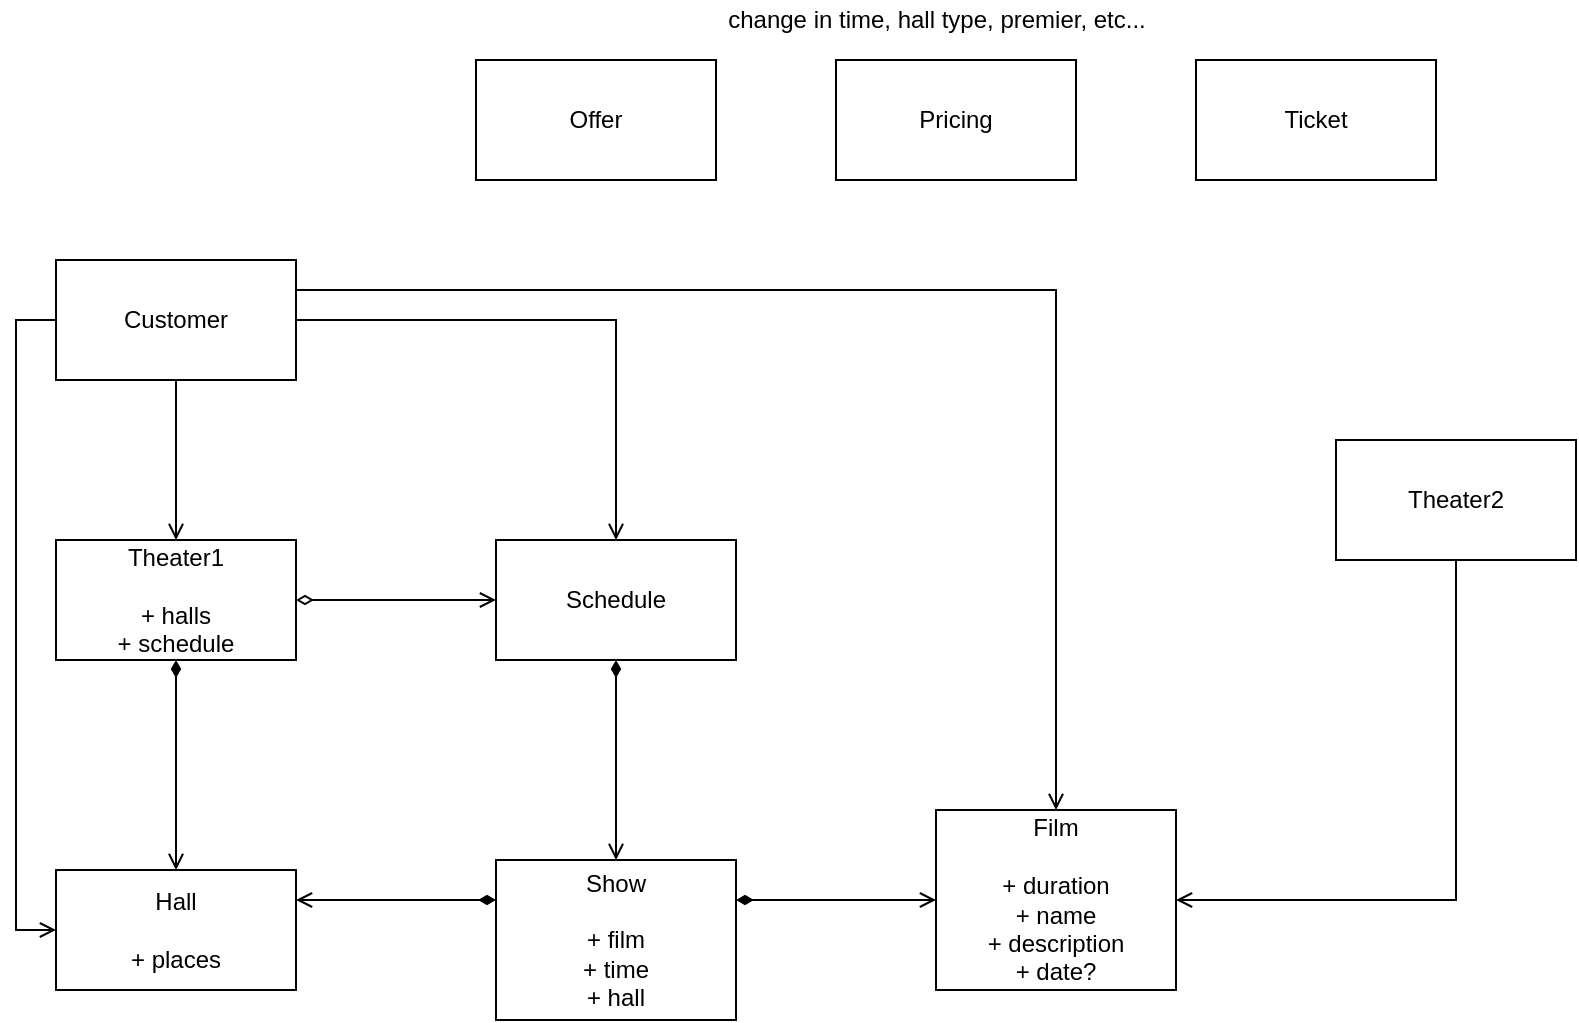 <mxfile version="14.2.4" type="github">
  <diagram id="XUp5C-NoZWZrKDnWrXrD" name="Page-1">
    <mxGraphModel dx="865" dy="1626" grid="1" gridSize="10" guides="1" tooltips="1" connect="1" arrows="1" fold="1" page="1" pageScale="1" pageWidth="827" pageHeight="1169" math="0" shadow="0">
      <root>
        <mxCell id="0" />
        <mxCell id="1" parent="0" />
        <mxCell id="sEvrqUnNfx4oeJju05TA-16" style="edgeStyle=orthogonalEdgeStyle;rounded=0;orthogonalLoop=1;jettySize=auto;html=1;exitX=0.5;exitY=1;exitDx=0;exitDy=0;entryX=0.5;entryY=0;entryDx=0;entryDy=0;startArrow=none;startFill=0;endArrow=open;endFill=0;" edge="1" parent="1" source="sEvrqUnNfx4oeJju05TA-1" target="sEvrqUnNfx4oeJju05TA-6">
          <mxGeometry relative="1" as="geometry" />
        </mxCell>
        <mxCell id="sEvrqUnNfx4oeJju05TA-17" style="edgeStyle=orthogonalEdgeStyle;rounded=0;orthogonalLoop=1;jettySize=auto;html=1;exitX=1;exitY=0.5;exitDx=0;exitDy=0;entryX=0.5;entryY=0;entryDx=0;entryDy=0;startArrow=none;startFill=0;endArrow=open;endFill=0;" edge="1" parent="1" source="sEvrqUnNfx4oeJju05TA-1" target="sEvrqUnNfx4oeJju05TA-3">
          <mxGeometry relative="1" as="geometry" />
        </mxCell>
        <mxCell id="sEvrqUnNfx4oeJju05TA-18" style="edgeStyle=orthogonalEdgeStyle;rounded=0;orthogonalLoop=1;jettySize=auto;html=1;exitX=1;exitY=0.25;exitDx=0;exitDy=0;entryX=0.5;entryY=0;entryDx=0;entryDy=0;startArrow=none;startFill=0;endArrow=open;endFill=0;" edge="1" parent="1" source="sEvrqUnNfx4oeJju05TA-1" target="sEvrqUnNfx4oeJju05TA-8">
          <mxGeometry relative="1" as="geometry" />
        </mxCell>
        <mxCell id="sEvrqUnNfx4oeJju05TA-19" style="edgeStyle=orthogonalEdgeStyle;rounded=0;orthogonalLoop=1;jettySize=auto;html=1;exitX=0;exitY=0.5;exitDx=0;exitDy=0;entryX=0;entryY=0.5;entryDx=0;entryDy=0;startArrow=none;startFill=0;endArrow=open;endFill=0;" edge="1" parent="1" source="sEvrqUnNfx4oeJju05TA-1" target="sEvrqUnNfx4oeJju05TA-2">
          <mxGeometry relative="1" as="geometry" />
        </mxCell>
        <mxCell id="sEvrqUnNfx4oeJju05TA-1" value="Customer" style="rounded=0;whiteSpace=wrap;html=1;" vertex="1" parent="1">
          <mxGeometry x="30" y="20" width="120" height="60" as="geometry" />
        </mxCell>
        <mxCell id="sEvrqUnNfx4oeJju05TA-2" value="Hall&lt;br&gt;&lt;br&gt;+ places" style="rounded=0;whiteSpace=wrap;html=1;" vertex="1" parent="1">
          <mxGeometry x="30" y="325" width="120" height="60" as="geometry" />
        </mxCell>
        <mxCell id="sEvrqUnNfx4oeJju05TA-13" style="edgeStyle=orthogonalEdgeStyle;rounded=0;orthogonalLoop=1;jettySize=auto;html=1;exitX=0.5;exitY=1;exitDx=0;exitDy=0;entryX=0.5;entryY=0;entryDx=0;entryDy=0;startArrow=diamondThin;startFill=1;endArrow=open;endFill=0;" edge="1" parent="1" source="sEvrqUnNfx4oeJju05TA-3" target="sEvrqUnNfx4oeJju05TA-7">
          <mxGeometry relative="1" as="geometry" />
        </mxCell>
        <mxCell id="sEvrqUnNfx4oeJju05TA-3" value="Schedule" style="rounded=0;whiteSpace=wrap;html=1;" vertex="1" parent="1">
          <mxGeometry x="250" y="160" width="120" height="60" as="geometry" />
        </mxCell>
        <mxCell id="sEvrqUnNfx4oeJju05TA-4" value="Ticket" style="rounded=0;whiteSpace=wrap;html=1;" vertex="1" parent="1">
          <mxGeometry x="600" y="-80" width="120" height="60" as="geometry" />
        </mxCell>
        <mxCell id="sEvrqUnNfx4oeJju05TA-11" style="edgeStyle=orthogonalEdgeStyle;rounded=0;orthogonalLoop=1;jettySize=auto;html=1;exitX=0.5;exitY=1;exitDx=0;exitDy=0;entryX=0.5;entryY=0;entryDx=0;entryDy=0;startArrow=diamondThin;startFill=1;endArrow=open;endFill=0;" edge="1" parent="1" source="sEvrqUnNfx4oeJju05TA-6" target="sEvrqUnNfx4oeJju05TA-2">
          <mxGeometry relative="1" as="geometry" />
        </mxCell>
        <mxCell id="sEvrqUnNfx4oeJju05TA-12" style="edgeStyle=orthogonalEdgeStyle;rounded=0;orthogonalLoop=1;jettySize=auto;html=1;exitX=1;exitY=0.5;exitDx=0;exitDy=0;entryX=0;entryY=0.5;entryDx=0;entryDy=0;startArrow=diamondThin;startFill=0;endArrow=open;endFill=0;" edge="1" parent="1" source="sEvrqUnNfx4oeJju05TA-6" target="sEvrqUnNfx4oeJju05TA-3">
          <mxGeometry relative="1" as="geometry" />
        </mxCell>
        <mxCell id="sEvrqUnNfx4oeJju05TA-6" value="Theater1&lt;br&gt;&lt;br&gt;+ halls&lt;br&gt;+ schedule" style="rounded=0;whiteSpace=wrap;html=1;" vertex="1" parent="1">
          <mxGeometry x="30" y="160" width="120" height="60" as="geometry" />
        </mxCell>
        <mxCell id="sEvrqUnNfx4oeJju05TA-14" style="edgeStyle=orthogonalEdgeStyle;rounded=0;orthogonalLoop=1;jettySize=auto;html=1;exitX=1;exitY=0.25;exitDx=0;exitDy=0;startArrow=diamondThin;startFill=1;endArrow=open;endFill=0;entryX=0;entryY=0.5;entryDx=0;entryDy=0;" edge="1" parent="1" source="sEvrqUnNfx4oeJju05TA-7" target="sEvrqUnNfx4oeJju05TA-8">
          <mxGeometry relative="1" as="geometry">
            <mxPoint x="440" y="320" as="targetPoint" />
          </mxGeometry>
        </mxCell>
        <mxCell id="sEvrqUnNfx4oeJju05TA-15" style="edgeStyle=orthogonalEdgeStyle;rounded=0;orthogonalLoop=1;jettySize=auto;html=1;exitX=0;exitY=0.25;exitDx=0;exitDy=0;entryX=1;entryY=0.25;entryDx=0;entryDy=0;startArrow=diamondThin;startFill=1;endArrow=open;endFill=0;" edge="1" parent="1" source="sEvrqUnNfx4oeJju05TA-7" target="sEvrqUnNfx4oeJju05TA-2">
          <mxGeometry relative="1" as="geometry" />
        </mxCell>
        <mxCell id="sEvrqUnNfx4oeJju05TA-7" value="Show&lt;br&gt;&lt;br&gt;+ film&lt;br&gt;+ time&lt;br&gt;+ hall" style="rounded=0;whiteSpace=wrap;html=1;" vertex="1" parent="1">
          <mxGeometry x="250" y="320" width="120" height="80" as="geometry" />
        </mxCell>
        <mxCell id="sEvrqUnNfx4oeJju05TA-8" value="Film&lt;br&gt;&lt;br&gt;+ duration&lt;br&gt;+ name&lt;br&gt;+ description&lt;br&gt;+ date?" style="rounded=0;whiteSpace=wrap;html=1;" vertex="1" parent="1">
          <mxGeometry x="470" y="295" width="120" height="90" as="geometry" />
        </mxCell>
        <mxCell id="sEvrqUnNfx4oeJju05TA-9" value="Offer" style="rounded=0;whiteSpace=wrap;html=1;" vertex="1" parent="1">
          <mxGeometry x="240" y="-80" width="120" height="60" as="geometry" />
        </mxCell>
        <mxCell id="sEvrqUnNfx4oeJju05TA-23" style="edgeStyle=orthogonalEdgeStyle;rounded=0;orthogonalLoop=1;jettySize=auto;html=1;exitX=0.5;exitY=1;exitDx=0;exitDy=0;entryX=1;entryY=0.5;entryDx=0;entryDy=0;startArrow=none;startFill=0;endArrow=open;endFill=0;" edge="1" parent="1" source="sEvrqUnNfx4oeJju05TA-10" target="sEvrqUnNfx4oeJju05TA-8">
          <mxGeometry relative="1" as="geometry" />
        </mxCell>
        <mxCell id="sEvrqUnNfx4oeJju05TA-10" value="Theater2" style="whiteSpace=wrap;html=1;" vertex="1" parent="1">
          <mxGeometry x="670" y="110" width="120" height="60" as="geometry" />
        </mxCell>
        <mxCell id="sEvrqUnNfx4oeJju05TA-21" value="Pricing" style="rounded=0;whiteSpace=wrap;html=1;" vertex="1" parent="1">
          <mxGeometry x="420" y="-80" width="120" height="60" as="geometry" />
        </mxCell>
        <mxCell id="sEvrqUnNfx4oeJju05TA-22" value="change in time, hall type, premier, etc..." style="text;html=1;align=center;verticalAlign=middle;resizable=0;points=[];autosize=1;" vertex="1" parent="1">
          <mxGeometry x="360" y="-110" width="220" height="20" as="geometry" />
        </mxCell>
      </root>
    </mxGraphModel>
  </diagram>
</mxfile>
